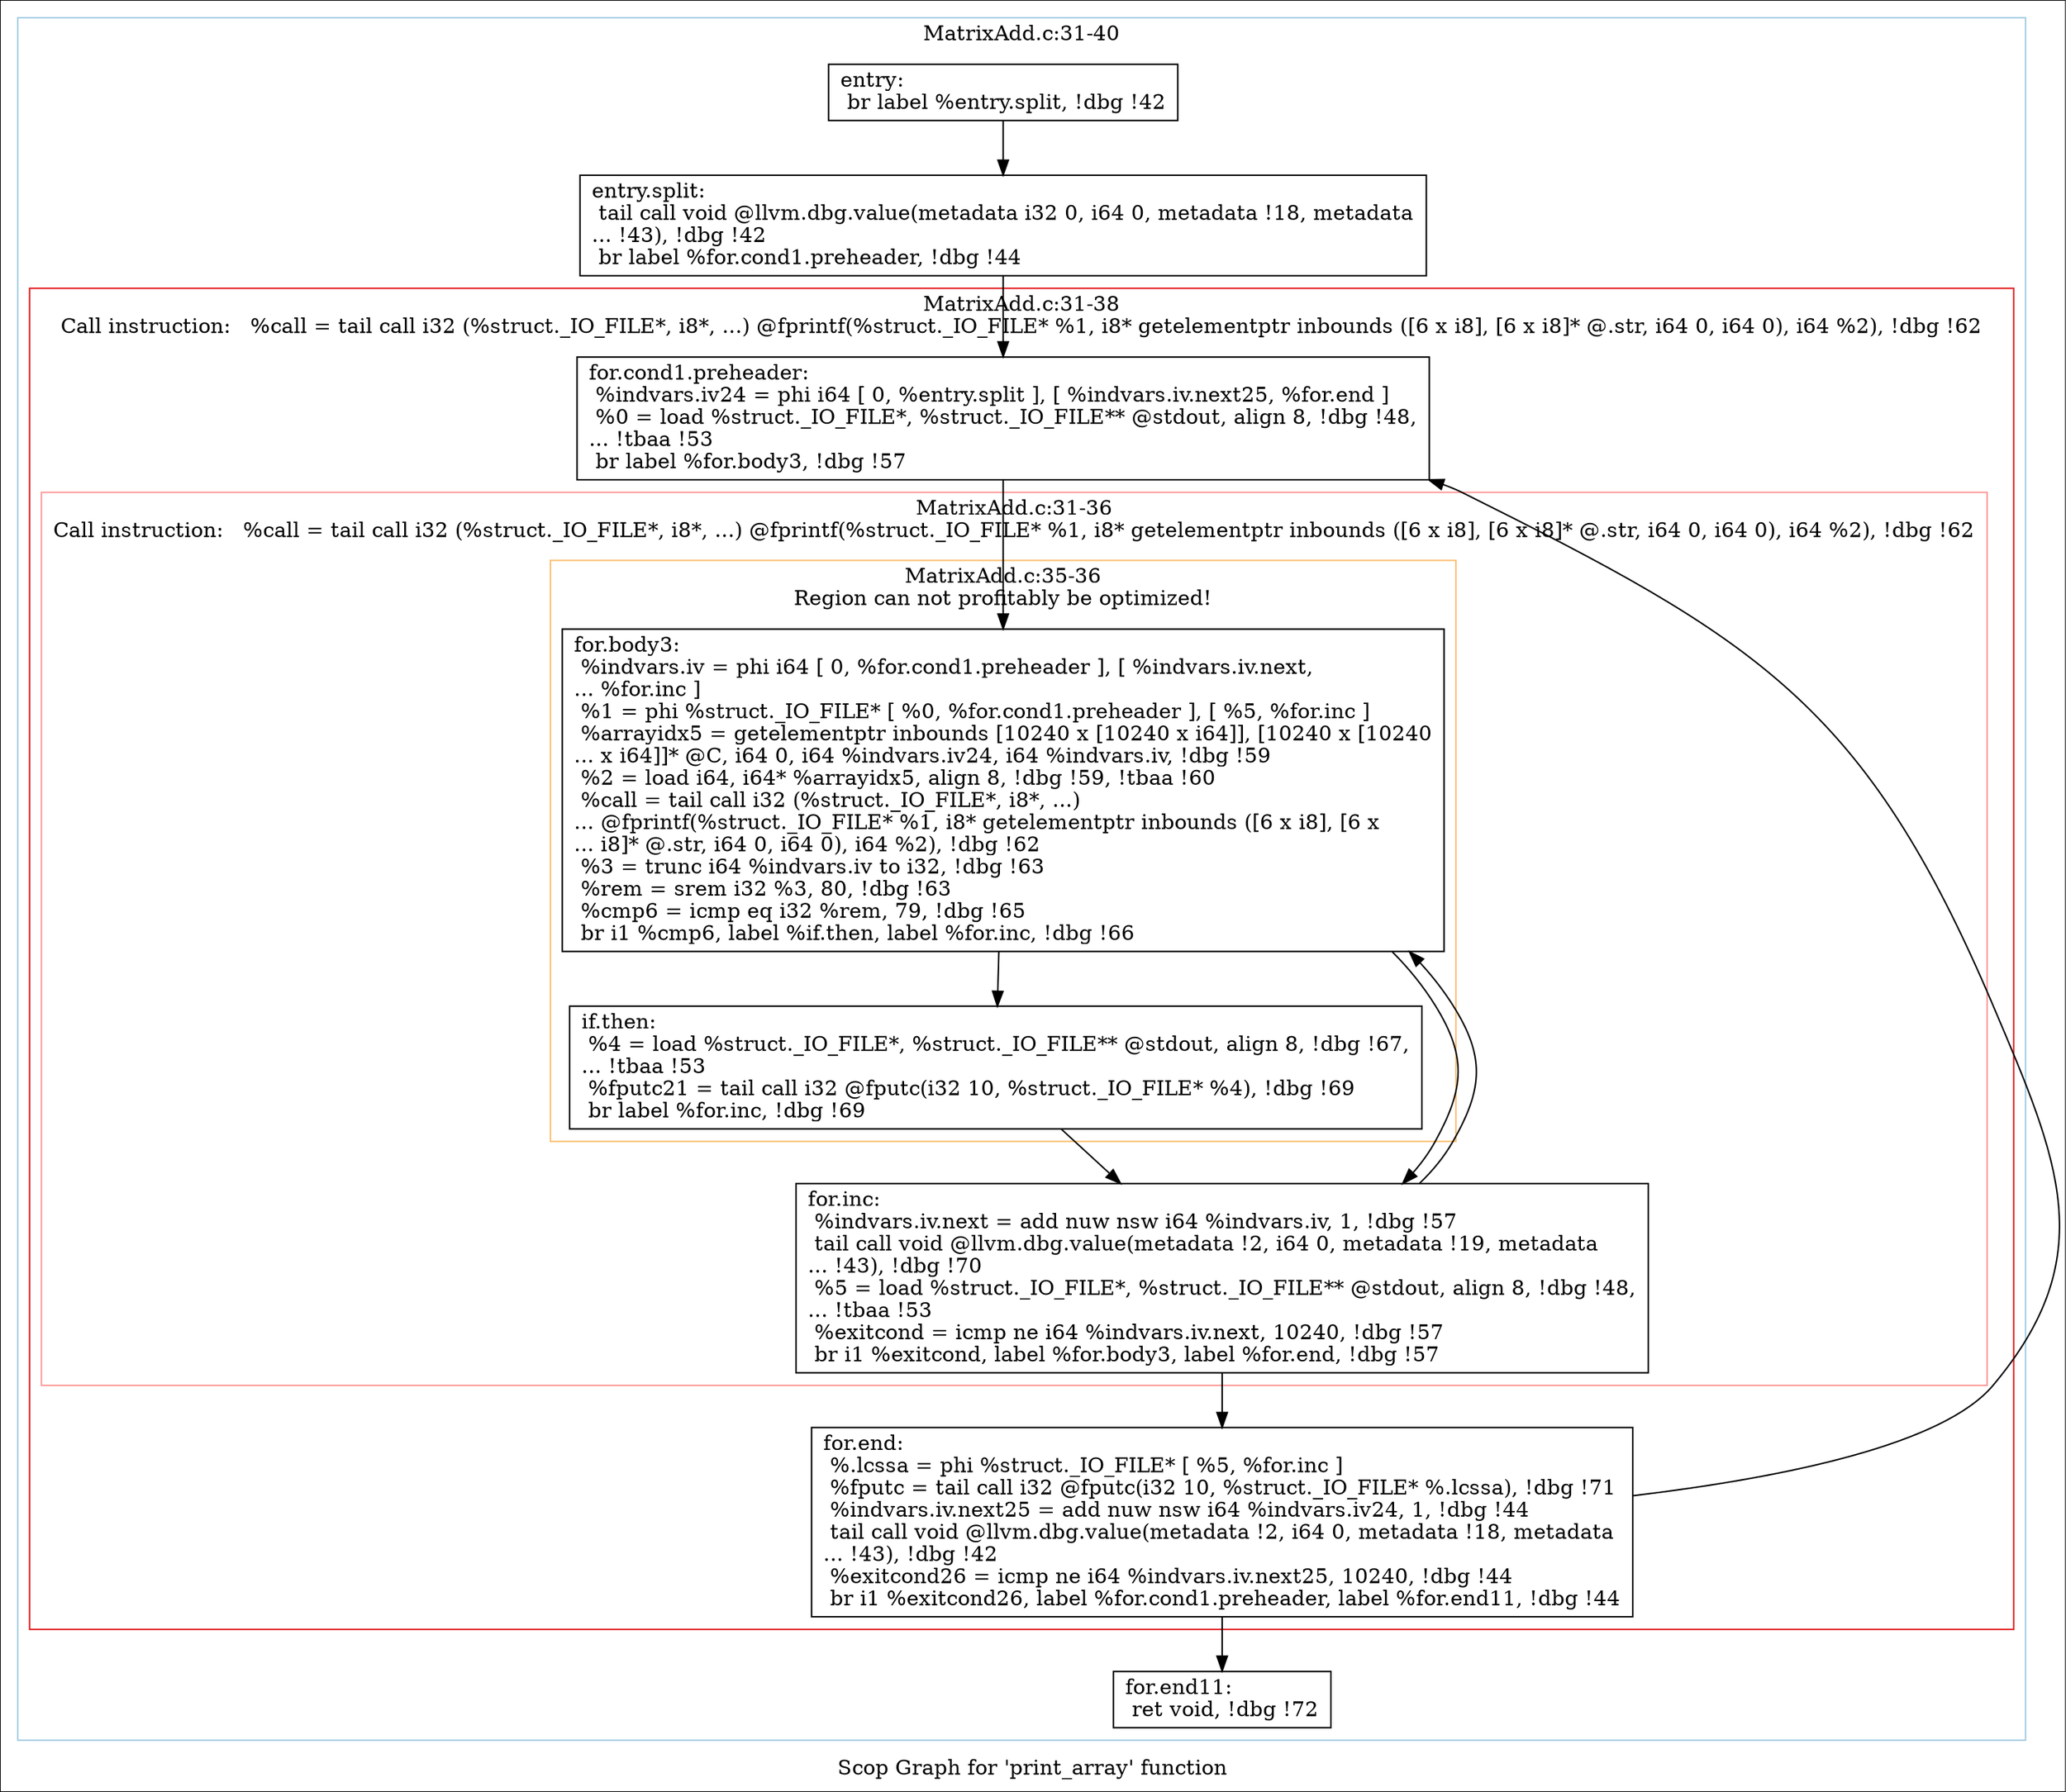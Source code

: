 digraph "Scop Graph for 'print_array' function" {
	label="Scop Graph for 'print_array' function";

	Node0x8f4c970 [shape=record,label="{entry:\l  br label %entry.split, !dbg !42\l}"];
	Node0x8f4c970 -> Node0x8e6b780;
	Node0x8e6b780 [shape=record,label="{entry.split:                                      \l  tail call void @llvm.dbg.value(metadata i32 0, i64 0, metadata !18, metadata\l... !43), !dbg !42\l  br label %for.cond1.preheader, !dbg !44\l}"];
	Node0x8e6b780 -> Node0x8e68ad0;
	Node0x8e68ad0 [shape=record,label="{for.cond1.preheader:                              \l  %indvars.iv24 = phi i64 [ 0, %entry.split ], [ %indvars.iv.next25, %for.end ]\l  %0 = load %struct._IO_FILE*, %struct._IO_FILE** @stdout, align 8, !dbg !48,\l... !tbaa !53\l  br label %for.body3, !dbg !57\l}"];
	Node0x8e68ad0 -> Node0x8e6f450;
	Node0x8e6f450 [shape=record,label="{for.body3:                                        \l  %indvars.iv = phi i64 [ 0, %for.cond1.preheader ], [ %indvars.iv.next,\l... %for.inc ]\l  %1 = phi %struct._IO_FILE* [ %0, %for.cond1.preheader ], [ %5, %for.inc ]\l  %arrayidx5 = getelementptr inbounds [10240 x [10240 x i64]], [10240 x [10240\l... x i64]]* @C, i64 0, i64 %indvars.iv24, i64 %indvars.iv, !dbg !59\l  %2 = load i64, i64* %arrayidx5, align 8, !dbg !59, !tbaa !60\l  %call = tail call i32 (%struct._IO_FILE*, i8*, ...)\l... @fprintf(%struct._IO_FILE* %1, i8* getelementptr inbounds ([6 x i8], [6 x\l... i8]* @.str, i64 0, i64 0), i64 %2), !dbg !62\l  %3 = trunc i64 %indvars.iv to i32, !dbg !63\l  %rem = srem i32 %3, 80, !dbg !63\l  %cmp6 = icmp eq i32 %rem, 79, !dbg !65\l  br i1 %cmp6, label %if.then, label %for.inc, !dbg !66\l}"];
	Node0x8e6f450 -> Node0x8f49990;
	Node0x8e6f450 -> Node0x8e709e0;
	Node0x8f49990 [shape=record,label="{if.then:                                          \l  %4 = load %struct._IO_FILE*, %struct._IO_FILE** @stdout, align 8, !dbg !67,\l... !tbaa !53\l  %fputc21 = tail call i32 @fputc(i32 10, %struct._IO_FILE* %4), !dbg !69\l  br label %for.inc, !dbg !69\l}"];
	Node0x8f49990 -> Node0x8e709e0;
	Node0x8e709e0 [shape=record,label="{for.inc:                                          \l  %indvars.iv.next = add nuw nsw i64 %indvars.iv, 1, !dbg !57\l  tail call void @llvm.dbg.value(metadata !2, i64 0, metadata !19, metadata\l... !43), !dbg !70\l  %5 = load %struct._IO_FILE*, %struct._IO_FILE** @stdout, align 8, !dbg !48,\l... !tbaa !53\l  %exitcond = icmp ne i64 %indvars.iv.next, 10240, !dbg !57\l  br i1 %exitcond, label %for.body3, label %for.end, !dbg !57\l}"];
	Node0x8e709e0 -> Node0x8e6f450[constraint=false];
	Node0x8e709e0 -> Node0x8f0cad0;
	Node0x8f0cad0 [shape=record,label="{for.end:                                          \l  %.lcssa = phi %struct._IO_FILE* [ %5, %for.inc ]\l  %fputc = tail call i32 @fputc(i32 10, %struct._IO_FILE* %.lcssa), !dbg !71\l  %indvars.iv.next25 = add nuw nsw i64 %indvars.iv24, 1, !dbg !44\l  tail call void @llvm.dbg.value(metadata !2, i64 0, metadata !18, metadata\l... !43), !dbg !42\l  %exitcond26 = icmp ne i64 %indvars.iv.next25, 10240, !dbg !44\l  br i1 %exitcond26, label %for.cond1.preheader, label %for.end11, !dbg !44\l}"];
	Node0x8f0cad0 -> Node0x8e68ad0[constraint=false];
	Node0x8f0cad0 -> Node0x8e66fc0;
	Node0x8e66fc0 [shape=record,label="{for.end11:                                        \l  ret void, !dbg !72\l}"];
	colorscheme = "paired12"
        subgraph cluster_0x8e6c5e0 {
          label = "MatrixAdd.c:31-40
";
          style = solid;
          color = 1
          subgraph cluster_0x8e62990 {
            label = "MatrixAdd.c:31-38
Call instruction:   %call = tail call i32 (%struct._IO_FILE*, i8*, ...) @fprintf(%struct._IO_FILE* %1, i8* getelementptr inbounds ([6 x i8], [6 x i8]* @.str, i64 0, i64 0), i64 %2), !dbg !62";
            style = solid;
            color = 6
            subgraph cluster_0x8e67ea0 {
              label = "MatrixAdd.c:31-36
Call instruction:   %call = tail call i32 (%struct._IO_FILE*, i8*, ...) @fprintf(%struct._IO_FILE* %1, i8* getelementptr inbounds ([6 x i8], [6 x i8]* @.str, i64 0, i64 0), i64 %2), !dbg !62";
              style = solid;
              color = 5
              subgraph cluster_0x8e69a00 {
                label = "MatrixAdd.c:35-36
Region can not profitably be optimized!";
                style = solid;
                color = 7
                Node0x8e6f450;
                Node0x8f49990;
              }
              Node0x8e709e0;
            }
            Node0x8e68ad0;
            Node0x8f0cad0;
          }
          Node0x8f4c970;
          Node0x8e6b780;
          Node0x8e66fc0;
        }
}
